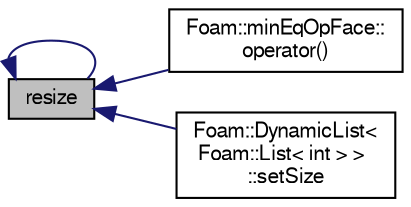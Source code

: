 digraph "resize"
{
  bgcolor="transparent";
  edge [fontname="FreeSans",fontsize="10",labelfontname="FreeSans",labelfontsize="10"];
  node [fontname="FreeSans",fontsize="10",shape=record];
  rankdir="LR";
  Node219 [label="resize",height=0.2,width=0.4,color="black", fillcolor="grey75", style="filled", fontcolor="black"];
  Node219 -> Node220 [dir="back",color="midnightblue",fontsize="10",style="solid",fontname="FreeSans"];
  Node220 [label="Foam::minEqOpFace::\loperator()",height=0.2,width=0.4,color="black",URL="$a25194.html#addccbfe6235f4e2b4483404bc0177a92"];
  Node219 -> Node219 [dir="back",color="midnightblue",fontsize="10",style="solid",fontname="FreeSans"];
  Node219 -> Node221 [dir="back",color="midnightblue",fontsize="10",style="solid",fontname="FreeSans"];
  Node221 [label="Foam::DynamicList\<\l Foam::List\< int \> \>\l::setSize",height=0.2,width=0.4,color="black",URL="$a25890.html#a3e1ba8cbd7f1301a31141b5ec3d97eae",tooltip="Alter the addressed list size and fill new space with a. "];
}
